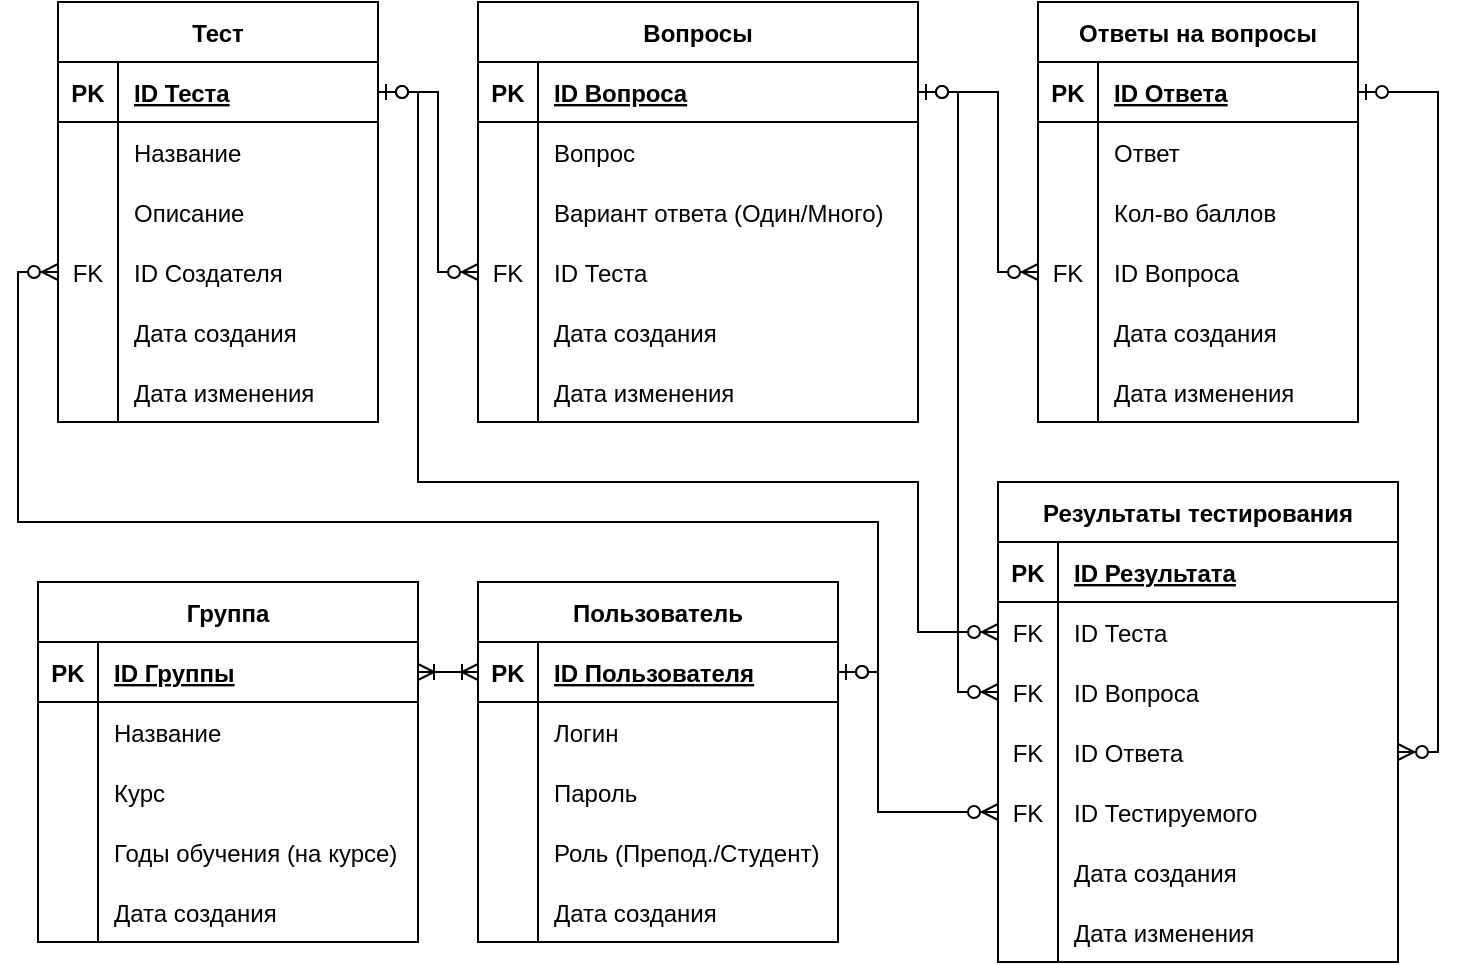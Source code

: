 <mxfile version="17.5.0" type="device"><diagram id="fanDy0wX0KFVd4V3nny0" name="Page-1"><mxGraphModel dx="1182" dy="758" grid="1" gridSize="10" guides="1" tooltips="1" connect="1" arrows="1" fold="1" page="0" pageScale="1" pageWidth="827" pageHeight="1169" math="0" shadow="0"><root><mxCell id="0"/><mxCell id="1" parent="0"/><mxCell id="NrRQlG9eoUjH7jrLILov-11" value="Пользователь" style="shape=table;startSize=30;container=1;collapsible=1;childLayout=tableLayout;fixedRows=1;rowLines=0;fontStyle=1;align=center;resizeLast=1;" vertex="1" parent="1"><mxGeometry x="240" y="330" width="180" height="180" as="geometry"/></mxCell><mxCell id="NrRQlG9eoUjH7jrLILov-12" value="" style="shape=tableRow;horizontal=0;startSize=0;swimlaneHead=0;swimlaneBody=0;fillColor=none;collapsible=0;dropTarget=0;points=[[0,0.5],[1,0.5]];portConstraint=eastwest;top=0;left=0;right=0;bottom=1;" vertex="1" parent="NrRQlG9eoUjH7jrLILov-11"><mxGeometry y="30" width="180" height="30" as="geometry"/></mxCell><mxCell id="NrRQlG9eoUjH7jrLILov-13" value="PK" style="shape=partialRectangle;connectable=0;fillColor=none;top=0;left=0;bottom=0;right=0;fontStyle=1;overflow=hidden;" vertex="1" parent="NrRQlG9eoUjH7jrLILov-12"><mxGeometry width="30" height="30" as="geometry"><mxRectangle width="30" height="30" as="alternateBounds"/></mxGeometry></mxCell><mxCell id="NrRQlG9eoUjH7jrLILov-14" value="ID Пользователя" style="shape=partialRectangle;connectable=0;fillColor=none;top=0;left=0;bottom=0;right=0;align=left;spacingLeft=6;fontStyle=5;overflow=hidden;" vertex="1" parent="NrRQlG9eoUjH7jrLILov-12"><mxGeometry x="30" width="150" height="30" as="geometry"><mxRectangle width="150" height="30" as="alternateBounds"/></mxGeometry></mxCell><mxCell id="NrRQlG9eoUjH7jrLILov-15" value="" style="shape=tableRow;horizontal=0;startSize=0;swimlaneHead=0;swimlaneBody=0;fillColor=none;collapsible=0;dropTarget=0;points=[[0,0.5],[1,0.5]];portConstraint=eastwest;top=0;left=0;right=0;bottom=0;" vertex="1" parent="NrRQlG9eoUjH7jrLILov-11"><mxGeometry y="60" width="180" height="30" as="geometry"/></mxCell><mxCell id="NrRQlG9eoUjH7jrLILov-16" value="" style="shape=partialRectangle;connectable=0;fillColor=none;top=0;left=0;bottom=0;right=0;editable=1;overflow=hidden;" vertex="1" parent="NrRQlG9eoUjH7jrLILov-15"><mxGeometry width="30" height="30" as="geometry"><mxRectangle width="30" height="30" as="alternateBounds"/></mxGeometry></mxCell><mxCell id="NrRQlG9eoUjH7jrLILov-17" value="Логин" style="shape=partialRectangle;connectable=0;fillColor=none;top=0;left=0;bottom=0;right=0;align=left;spacingLeft=6;overflow=hidden;" vertex="1" parent="NrRQlG9eoUjH7jrLILov-15"><mxGeometry x="30" width="150" height="30" as="geometry"><mxRectangle width="150" height="30" as="alternateBounds"/></mxGeometry></mxCell><mxCell id="NrRQlG9eoUjH7jrLILov-18" value="" style="shape=tableRow;horizontal=0;startSize=0;swimlaneHead=0;swimlaneBody=0;fillColor=none;collapsible=0;dropTarget=0;points=[[0,0.5],[1,0.5]];portConstraint=eastwest;top=0;left=0;right=0;bottom=0;" vertex="1" parent="NrRQlG9eoUjH7jrLILov-11"><mxGeometry y="90" width="180" height="30" as="geometry"/></mxCell><mxCell id="NrRQlG9eoUjH7jrLILov-19" value="" style="shape=partialRectangle;connectable=0;fillColor=none;top=0;left=0;bottom=0;right=0;editable=1;overflow=hidden;" vertex="1" parent="NrRQlG9eoUjH7jrLILov-18"><mxGeometry width="30" height="30" as="geometry"><mxRectangle width="30" height="30" as="alternateBounds"/></mxGeometry></mxCell><mxCell id="NrRQlG9eoUjH7jrLILov-20" value="Пароль" style="shape=partialRectangle;connectable=0;fillColor=none;top=0;left=0;bottom=0;right=0;align=left;spacingLeft=6;overflow=hidden;" vertex="1" parent="NrRQlG9eoUjH7jrLILov-18"><mxGeometry x="30" width="150" height="30" as="geometry"><mxRectangle width="150" height="30" as="alternateBounds"/></mxGeometry></mxCell><mxCell id="NrRQlG9eoUjH7jrLILov-143" value="" style="shape=tableRow;horizontal=0;startSize=0;swimlaneHead=0;swimlaneBody=0;fillColor=none;collapsible=0;dropTarget=0;points=[[0,0.5],[1,0.5]];portConstraint=eastwest;top=0;left=0;right=0;bottom=0;" vertex="1" parent="NrRQlG9eoUjH7jrLILov-11"><mxGeometry y="120" width="180" height="30" as="geometry"/></mxCell><mxCell id="NrRQlG9eoUjH7jrLILov-144" value="" style="shape=partialRectangle;connectable=0;fillColor=none;top=0;left=0;bottom=0;right=0;editable=1;overflow=hidden;" vertex="1" parent="NrRQlG9eoUjH7jrLILov-143"><mxGeometry width="30" height="30" as="geometry"><mxRectangle width="30" height="30" as="alternateBounds"/></mxGeometry></mxCell><mxCell id="NrRQlG9eoUjH7jrLILov-145" value="Роль (Препод./Студент)" style="shape=partialRectangle;connectable=0;fillColor=none;top=0;left=0;bottom=0;right=0;align=left;spacingLeft=6;overflow=hidden;" vertex="1" parent="NrRQlG9eoUjH7jrLILov-143"><mxGeometry x="30" width="150" height="30" as="geometry"><mxRectangle width="150" height="30" as="alternateBounds"/></mxGeometry></mxCell><mxCell id="NrRQlG9eoUjH7jrLILov-21" value="" style="shape=tableRow;horizontal=0;startSize=0;swimlaneHead=0;swimlaneBody=0;fillColor=none;collapsible=0;dropTarget=0;points=[[0,0.5],[1,0.5]];portConstraint=eastwest;top=0;left=0;right=0;bottom=0;" vertex="1" parent="NrRQlG9eoUjH7jrLILov-11"><mxGeometry y="150" width="180" height="30" as="geometry"/></mxCell><mxCell id="NrRQlG9eoUjH7jrLILov-22" value="" style="shape=partialRectangle;connectable=0;fillColor=none;top=0;left=0;bottom=0;right=0;editable=1;overflow=hidden;" vertex="1" parent="NrRQlG9eoUjH7jrLILov-21"><mxGeometry width="30" height="30" as="geometry"><mxRectangle width="30" height="30" as="alternateBounds"/></mxGeometry></mxCell><mxCell id="NrRQlG9eoUjH7jrLILov-23" value="Дата создания" style="shape=partialRectangle;connectable=0;fillColor=none;top=0;left=0;bottom=0;right=0;align=left;spacingLeft=6;overflow=hidden;" vertex="1" parent="NrRQlG9eoUjH7jrLILov-21"><mxGeometry x="30" width="150" height="30" as="geometry"><mxRectangle width="150" height="30" as="alternateBounds"/></mxGeometry></mxCell><mxCell id="NrRQlG9eoUjH7jrLILov-24" value="Тест" style="shape=table;startSize=30;container=1;collapsible=1;childLayout=tableLayout;fixedRows=1;rowLines=0;fontStyle=1;align=center;resizeLast=1;" vertex="1" parent="1"><mxGeometry x="30" y="40" width="160" height="210" as="geometry"/></mxCell><mxCell id="NrRQlG9eoUjH7jrLILov-25" value="" style="shape=tableRow;horizontal=0;startSize=0;swimlaneHead=0;swimlaneBody=0;fillColor=none;collapsible=0;dropTarget=0;points=[[0,0.5],[1,0.5]];portConstraint=eastwest;top=0;left=0;right=0;bottom=1;" vertex="1" parent="NrRQlG9eoUjH7jrLILov-24"><mxGeometry y="30" width="160" height="30" as="geometry"/></mxCell><mxCell id="NrRQlG9eoUjH7jrLILov-26" value="PK" style="shape=partialRectangle;connectable=0;fillColor=none;top=0;left=0;bottom=0;right=0;fontStyle=1;overflow=hidden;" vertex="1" parent="NrRQlG9eoUjH7jrLILov-25"><mxGeometry width="30" height="30" as="geometry"><mxRectangle width="30" height="30" as="alternateBounds"/></mxGeometry></mxCell><mxCell id="NrRQlG9eoUjH7jrLILov-27" value="ID Теста" style="shape=partialRectangle;connectable=0;fillColor=none;top=0;left=0;bottom=0;right=0;align=left;spacingLeft=6;fontStyle=5;overflow=hidden;" vertex="1" parent="NrRQlG9eoUjH7jrLILov-25"><mxGeometry x="30" width="130" height="30" as="geometry"><mxRectangle width="130" height="30" as="alternateBounds"/></mxGeometry></mxCell><mxCell id="NrRQlG9eoUjH7jrLILov-28" value="" style="shape=tableRow;horizontal=0;startSize=0;swimlaneHead=0;swimlaneBody=0;fillColor=none;collapsible=0;dropTarget=0;points=[[0,0.5],[1,0.5]];portConstraint=eastwest;top=0;left=0;right=0;bottom=0;" vertex="1" parent="NrRQlG9eoUjH7jrLILov-24"><mxGeometry y="60" width="160" height="30" as="geometry"/></mxCell><mxCell id="NrRQlG9eoUjH7jrLILov-29" value="" style="shape=partialRectangle;connectable=0;fillColor=none;top=0;left=0;bottom=0;right=0;editable=1;overflow=hidden;" vertex="1" parent="NrRQlG9eoUjH7jrLILov-28"><mxGeometry width="30" height="30" as="geometry"><mxRectangle width="30" height="30" as="alternateBounds"/></mxGeometry></mxCell><mxCell id="NrRQlG9eoUjH7jrLILov-30" value="Название" style="shape=partialRectangle;connectable=0;fillColor=none;top=0;left=0;bottom=0;right=0;align=left;spacingLeft=6;overflow=hidden;" vertex="1" parent="NrRQlG9eoUjH7jrLILov-28"><mxGeometry x="30" width="130" height="30" as="geometry"><mxRectangle width="130" height="30" as="alternateBounds"/></mxGeometry></mxCell><mxCell id="NrRQlG9eoUjH7jrLILov-31" value="" style="shape=tableRow;horizontal=0;startSize=0;swimlaneHead=0;swimlaneBody=0;fillColor=none;collapsible=0;dropTarget=0;points=[[0,0.5],[1,0.5]];portConstraint=eastwest;top=0;left=0;right=0;bottom=0;" vertex="1" parent="NrRQlG9eoUjH7jrLILov-24"><mxGeometry y="90" width="160" height="30" as="geometry"/></mxCell><mxCell id="NrRQlG9eoUjH7jrLILov-32" value="" style="shape=partialRectangle;connectable=0;fillColor=none;top=0;left=0;bottom=0;right=0;editable=1;overflow=hidden;" vertex="1" parent="NrRQlG9eoUjH7jrLILov-31"><mxGeometry width="30" height="30" as="geometry"><mxRectangle width="30" height="30" as="alternateBounds"/></mxGeometry></mxCell><mxCell id="NrRQlG9eoUjH7jrLILov-33" value="Описание" style="shape=partialRectangle;connectable=0;fillColor=none;top=0;left=0;bottom=0;right=0;align=left;spacingLeft=6;overflow=hidden;" vertex="1" parent="NrRQlG9eoUjH7jrLILov-31"><mxGeometry x="30" width="130" height="30" as="geometry"><mxRectangle width="130" height="30" as="alternateBounds"/></mxGeometry></mxCell><mxCell id="NrRQlG9eoUjH7jrLILov-34" value="" style="shape=tableRow;horizontal=0;startSize=0;swimlaneHead=0;swimlaneBody=0;fillColor=none;collapsible=0;dropTarget=0;points=[[0,0.5],[1,0.5]];portConstraint=eastwest;top=0;left=0;right=0;bottom=0;" vertex="1" parent="NrRQlG9eoUjH7jrLILov-24"><mxGeometry y="120" width="160" height="30" as="geometry"/></mxCell><mxCell id="NrRQlG9eoUjH7jrLILov-35" value="FK" style="shape=partialRectangle;connectable=0;fillColor=none;top=0;left=0;bottom=0;right=0;editable=1;overflow=hidden;" vertex="1" parent="NrRQlG9eoUjH7jrLILov-34"><mxGeometry width="30" height="30" as="geometry"><mxRectangle width="30" height="30" as="alternateBounds"/></mxGeometry></mxCell><mxCell id="NrRQlG9eoUjH7jrLILov-36" value="ID Создателя" style="shape=partialRectangle;connectable=0;fillColor=none;top=0;left=0;bottom=0;right=0;align=left;spacingLeft=6;overflow=hidden;" vertex="1" parent="NrRQlG9eoUjH7jrLILov-34"><mxGeometry x="30" width="130" height="30" as="geometry"><mxRectangle width="130" height="30" as="alternateBounds"/></mxGeometry></mxCell><mxCell id="NrRQlG9eoUjH7jrLILov-40" value="" style="shape=tableRow;horizontal=0;startSize=0;swimlaneHead=0;swimlaneBody=0;fillColor=none;collapsible=0;dropTarget=0;points=[[0,0.5],[1,0.5]];portConstraint=eastwest;top=0;left=0;right=0;bottom=0;" vertex="1" parent="NrRQlG9eoUjH7jrLILov-24"><mxGeometry y="150" width="160" height="30" as="geometry"/></mxCell><mxCell id="NrRQlG9eoUjH7jrLILov-41" value="" style="shape=partialRectangle;connectable=0;fillColor=none;top=0;left=0;bottom=0;right=0;editable=1;overflow=hidden;" vertex="1" parent="NrRQlG9eoUjH7jrLILov-40"><mxGeometry width="30" height="30" as="geometry"><mxRectangle width="30" height="30" as="alternateBounds"/></mxGeometry></mxCell><mxCell id="NrRQlG9eoUjH7jrLILov-42" value="Дата создания" style="shape=partialRectangle;connectable=0;fillColor=none;top=0;left=0;bottom=0;right=0;align=left;spacingLeft=6;overflow=hidden;" vertex="1" parent="NrRQlG9eoUjH7jrLILov-40"><mxGeometry x="30" width="130" height="30" as="geometry"><mxRectangle width="130" height="30" as="alternateBounds"/></mxGeometry></mxCell><mxCell id="NrRQlG9eoUjH7jrLILov-43" value="" style="shape=tableRow;horizontal=0;startSize=0;swimlaneHead=0;swimlaneBody=0;fillColor=none;collapsible=0;dropTarget=0;points=[[0,0.5],[1,0.5]];portConstraint=eastwest;top=0;left=0;right=0;bottom=0;" vertex="1" parent="NrRQlG9eoUjH7jrLILov-24"><mxGeometry y="180" width="160" height="30" as="geometry"/></mxCell><mxCell id="NrRQlG9eoUjH7jrLILov-44" value="" style="shape=partialRectangle;connectable=0;fillColor=none;top=0;left=0;bottom=0;right=0;editable=1;overflow=hidden;" vertex="1" parent="NrRQlG9eoUjH7jrLILov-43"><mxGeometry width="30" height="30" as="geometry"><mxRectangle width="30" height="30" as="alternateBounds"/></mxGeometry></mxCell><mxCell id="NrRQlG9eoUjH7jrLILov-45" value="Дата изменения" style="shape=partialRectangle;connectable=0;fillColor=none;top=0;left=0;bottom=0;right=0;align=left;spacingLeft=6;overflow=hidden;" vertex="1" parent="NrRQlG9eoUjH7jrLILov-43"><mxGeometry x="30" width="130" height="30" as="geometry"><mxRectangle width="130" height="30" as="alternateBounds"/></mxGeometry></mxCell><mxCell id="NrRQlG9eoUjH7jrLILov-47" value="Вопросы" style="shape=table;startSize=30;container=1;collapsible=1;childLayout=tableLayout;fixedRows=1;rowLines=0;fontStyle=1;align=center;resizeLast=1;" vertex="1" parent="1"><mxGeometry x="240" y="40" width="220" height="210" as="geometry"/></mxCell><mxCell id="NrRQlG9eoUjH7jrLILov-48" value="" style="shape=tableRow;horizontal=0;startSize=0;swimlaneHead=0;swimlaneBody=0;fillColor=none;collapsible=0;dropTarget=0;points=[[0,0.5],[1,0.5]];portConstraint=eastwest;top=0;left=0;right=0;bottom=1;" vertex="1" parent="NrRQlG9eoUjH7jrLILov-47"><mxGeometry y="30" width="220" height="30" as="geometry"/></mxCell><mxCell id="NrRQlG9eoUjH7jrLILov-49" value="PK" style="shape=partialRectangle;connectable=0;fillColor=none;top=0;left=0;bottom=0;right=0;fontStyle=1;overflow=hidden;" vertex="1" parent="NrRQlG9eoUjH7jrLILov-48"><mxGeometry width="30" height="30" as="geometry"><mxRectangle width="30" height="30" as="alternateBounds"/></mxGeometry></mxCell><mxCell id="NrRQlG9eoUjH7jrLILov-50" value="ID Вопроса" style="shape=partialRectangle;connectable=0;fillColor=none;top=0;left=0;bottom=0;right=0;align=left;spacingLeft=6;fontStyle=5;overflow=hidden;" vertex="1" parent="NrRQlG9eoUjH7jrLILov-48"><mxGeometry x="30" width="190" height="30" as="geometry"><mxRectangle width="190" height="30" as="alternateBounds"/></mxGeometry></mxCell><mxCell id="NrRQlG9eoUjH7jrLILov-51" value="" style="shape=tableRow;horizontal=0;startSize=0;swimlaneHead=0;swimlaneBody=0;fillColor=none;collapsible=0;dropTarget=0;points=[[0,0.5],[1,0.5]];portConstraint=eastwest;top=0;left=0;right=0;bottom=0;" vertex="1" parent="NrRQlG9eoUjH7jrLILov-47"><mxGeometry y="60" width="220" height="30" as="geometry"/></mxCell><mxCell id="NrRQlG9eoUjH7jrLILov-52" value="" style="shape=partialRectangle;connectable=0;fillColor=none;top=0;left=0;bottom=0;right=0;editable=1;overflow=hidden;" vertex="1" parent="NrRQlG9eoUjH7jrLILov-51"><mxGeometry width="30" height="30" as="geometry"><mxRectangle width="30" height="30" as="alternateBounds"/></mxGeometry></mxCell><mxCell id="NrRQlG9eoUjH7jrLILov-53" value="Вопрос" style="shape=partialRectangle;connectable=0;fillColor=none;top=0;left=0;bottom=0;right=0;align=left;spacingLeft=6;overflow=hidden;" vertex="1" parent="NrRQlG9eoUjH7jrLILov-51"><mxGeometry x="30" width="190" height="30" as="geometry"><mxRectangle width="190" height="30" as="alternateBounds"/></mxGeometry></mxCell><mxCell id="NrRQlG9eoUjH7jrLILov-121" value="" style="shape=tableRow;horizontal=0;startSize=0;swimlaneHead=0;swimlaneBody=0;fillColor=none;collapsible=0;dropTarget=0;points=[[0,0.5],[1,0.5]];portConstraint=eastwest;top=0;left=0;right=0;bottom=0;" vertex="1" parent="NrRQlG9eoUjH7jrLILov-47"><mxGeometry y="90" width="220" height="30" as="geometry"/></mxCell><mxCell id="NrRQlG9eoUjH7jrLILov-122" value="" style="shape=partialRectangle;connectable=0;fillColor=none;top=0;left=0;bottom=0;right=0;editable=1;overflow=hidden;" vertex="1" parent="NrRQlG9eoUjH7jrLILov-121"><mxGeometry width="30" height="30" as="geometry"><mxRectangle width="30" height="30" as="alternateBounds"/></mxGeometry></mxCell><mxCell id="NrRQlG9eoUjH7jrLILov-123" value="Вариант ответа (Один/Много)" style="shape=partialRectangle;connectable=0;fillColor=none;top=0;left=0;bottom=0;right=0;align=left;spacingLeft=6;overflow=hidden;" vertex="1" parent="NrRQlG9eoUjH7jrLILov-121"><mxGeometry x="30" width="190" height="30" as="geometry"><mxRectangle width="190" height="30" as="alternateBounds"/></mxGeometry></mxCell><mxCell id="NrRQlG9eoUjH7jrLILov-54" value="" style="shape=tableRow;horizontal=0;startSize=0;swimlaneHead=0;swimlaneBody=0;fillColor=none;collapsible=0;dropTarget=0;points=[[0,0.5],[1,0.5]];portConstraint=eastwest;top=0;left=0;right=0;bottom=0;" vertex="1" parent="NrRQlG9eoUjH7jrLILov-47"><mxGeometry y="120" width="220" height="30" as="geometry"/></mxCell><mxCell id="NrRQlG9eoUjH7jrLILov-55" value="FK" style="shape=partialRectangle;connectable=0;fillColor=none;top=0;left=0;bottom=0;right=0;editable=1;overflow=hidden;" vertex="1" parent="NrRQlG9eoUjH7jrLILov-54"><mxGeometry width="30" height="30" as="geometry"><mxRectangle width="30" height="30" as="alternateBounds"/></mxGeometry></mxCell><mxCell id="NrRQlG9eoUjH7jrLILov-56" value="ID Теста" style="shape=partialRectangle;connectable=0;fillColor=none;top=0;left=0;bottom=0;right=0;align=left;spacingLeft=6;overflow=hidden;" vertex="1" parent="NrRQlG9eoUjH7jrLILov-54"><mxGeometry x="30" width="190" height="30" as="geometry"><mxRectangle width="190" height="30" as="alternateBounds"/></mxGeometry></mxCell><mxCell id="NrRQlG9eoUjH7jrLILov-60" value="" style="shape=tableRow;horizontal=0;startSize=0;swimlaneHead=0;swimlaneBody=0;fillColor=none;collapsible=0;dropTarget=0;points=[[0,0.5],[1,0.5]];portConstraint=eastwest;top=0;left=0;right=0;bottom=0;" vertex="1" parent="NrRQlG9eoUjH7jrLILov-47"><mxGeometry y="150" width="220" height="30" as="geometry"/></mxCell><mxCell id="NrRQlG9eoUjH7jrLILov-61" value="" style="shape=partialRectangle;connectable=0;fillColor=none;top=0;left=0;bottom=0;right=0;editable=1;overflow=hidden;" vertex="1" parent="NrRQlG9eoUjH7jrLILov-60"><mxGeometry width="30" height="30" as="geometry"><mxRectangle width="30" height="30" as="alternateBounds"/></mxGeometry></mxCell><mxCell id="NrRQlG9eoUjH7jrLILov-62" value="Дата создания" style="shape=partialRectangle;connectable=0;fillColor=none;top=0;left=0;bottom=0;right=0;align=left;spacingLeft=6;overflow=hidden;" vertex="1" parent="NrRQlG9eoUjH7jrLILov-60"><mxGeometry x="30" width="190" height="30" as="geometry"><mxRectangle width="190" height="30" as="alternateBounds"/></mxGeometry></mxCell><mxCell id="NrRQlG9eoUjH7jrLILov-63" value="" style="shape=tableRow;horizontal=0;startSize=0;swimlaneHead=0;swimlaneBody=0;fillColor=none;collapsible=0;dropTarget=0;points=[[0,0.5],[1,0.5]];portConstraint=eastwest;top=0;left=0;right=0;bottom=0;" vertex="1" parent="NrRQlG9eoUjH7jrLILov-47"><mxGeometry y="180" width="220" height="30" as="geometry"/></mxCell><mxCell id="NrRQlG9eoUjH7jrLILov-64" value="" style="shape=partialRectangle;connectable=0;fillColor=none;top=0;left=0;bottom=0;right=0;editable=1;overflow=hidden;" vertex="1" parent="NrRQlG9eoUjH7jrLILov-63"><mxGeometry width="30" height="30" as="geometry"><mxRectangle width="30" height="30" as="alternateBounds"/></mxGeometry></mxCell><mxCell id="NrRQlG9eoUjH7jrLILov-65" value="Дата изменения" style="shape=partialRectangle;connectable=0;fillColor=none;top=0;left=0;bottom=0;right=0;align=left;spacingLeft=6;overflow=hidden;" vertex="1" parent="NrRQlG9eoUjH7jrLILov-63"><mxGeometry x="30" width="190" height="30" as="geometry"><mxRectangle width="190" height="30" as="alternateBounds"/></mxGeometry></mxCell><mxCell id="NrRQlG9eoUjH7jrLILov-67" value="" style="edgeStyle=elbowEdgeStyle;fontSize=12;html=1;endArrow=ERzeroToMany;startArrow=ERzeroToOne;rounded=0;exitX=1;exitY=0.5;exitDx=0;exitDy=0;entryX=0;entryY=0.5;entryDx=0;entryDy=0;" edge="1" parent="1" source="NrRQlG9eoUjH7jrLILov-25" target="NrRQlG9eoUjH7jrLILov-54"><mxGeometry width="100" height="100" relative="1" as="geometry"><mxPoint x="200" y="440" as="sourcePoint"/><mxPoint x="300" y="340" as="targetPoint"/><Array as="points"><mxPoint x="220" y="130"/></Array></mxGeometry></mxCell><mxCell id="NrRQlG9eoUjH7jrLILov-68" value="" style="edgeStyle=orthogonalEdgeStyle;fontSize=12;html=1;endArrow=ERzeroToMany;startArrow=ERzeroToOne;rounded=0;entryX=0;entryY=0.5;entryDx=0;entryDy=0;exitX=1;exitY=0.5;exitDx=0;exitDy=0;" edge="1" parent="1" source="NrRQlG9eoUjH7jrLILov-12" target="NrRQlG9eoUjH7jrLILov-34"><mxGeometry width="100" height="100" relative="1" as="geometry"><mxPoint x="440" y="310" as="sourcePoint"/><mxPoint x="310" y="350" as="targetPoint"/><Array as="points"><mxPoint x="440" y="375"/><mxPoint x="440" y="300"/><mxPoint x="10" y="300"/><mxPoint x="10" y="175"/></Array></mxGeometry></mxCell><mxCell id="NrRQlG9eoUjH7jrLILov-69" value="Ответы на вопросы" style="shape=table;startSize=30;container=1;collapsible=1;childLayout=tableLayout;fixedRows=1;rowLines=0;fontStyle=1;align=center;resizeLast=1;" vertex="1" parent="1"><mxGeometry x="520" y="40" width="160" height="210" as="geometry"/></mxCell><mxCell id="NrRQlG9eoUjH7jrLILov-70" value="" style="shape=tableRow;horizontal=0;startSize=0;swimlaneHead=0;swimlaneBody=0;fillColor=none;collapsible=0;dropTarget=0;points=[[0,0.5],[1,0.5]];portConstraint=eastwest;top=0;left=0;right=0;bottom=1;" vertex="1" parent="NrRQlG9eoUjH7jrLILov-69"><mxGeometry y="30" width="160" height="30" as="geometry"/></mxCell><mxCell id="NrRQlG9eoUjH7jrLILov-71" value="PK" style="shape=partialRectangle;connectable=0;fillColor=none;top=0;left=0;bottom=0;right=0;fontStyle=1;overflow=hidden;" vertex="1" parent="NrRQlG9eoUjH7jrLILov-70"><mxGeometry width="30" height="30" as="geometry"><mxRectangle width="30" height="30" as="alternateBounds"/></mxGeometry></mxCell><mxCell id="NrRQlG9eoUjH7jrLILov-72" value="ID Ответа" style="shape=partialRectangle;connectable=0;fillColor=none;top=0;left=0;bottom=0;right=0;align=left;spacingLeft=6;fontStyle=5;overflow=hidden;" vertex="1" parent="NrRQlG9eoUjH7jrLILov-70"><mxGeometry x="30" width="130" height="30" as="geometry"><mxRectangle width="130" height="30" as="alternateBounds"/></mxGeometry></mxCell><mxCell id="NrRQlG9eoUjH7jrLILov-73" value="" style="shape=tableRow;horizontal=0;startSize=0;swimlaneHead=0;swimlaneBody=0;fillColor=none;collapsible=0;dropTarget=0;points=[[0,0.5],[1,0.5]];portConstraint=eastwest;top=0;left=0;right=0;bottom=0;" vertex="1" parent="NrRQlG9eoUjH7jrLILov-69"><mxGeometry y="60" width="160" height="30" as="geometry"/></mxCell><mxCell id="NrRQlG9eoUjH7jrLILov-74" value="" style="shape=partialRectangle;connectable=0;fillColor=none;top=0;left=0;bottom=0;right=0;editable=1;overflow=hidden;" vertex="1" parent="NrRQlG9eoUjH7jrLILov-73"><mxGeometry width="30" height="30" as="geometry"><mxRectangle width="30" height="30" as="alternateBounds"/></mxGeometry></mxCell><mxCell id="NrRQlG9eoUjH7jrLILov-75" value="Ответ" style="shape=partialRectangle;connectable=0;fillColor=none;top=0;left=0;bottom=0;right=0;align=left;spacingLeft=6;overflow=hidden;" vertex="1" parent="NrRQlG9eoUjH7jrLILov-73"><mxGeometry x="30" width="130" height="30" as="geometry"><mxRectangle width="130" height="30" as="alternateBounds"/></mxGeometry></mxCell><mxCell id="NrRQlG9eoUjH7jrLILov-88" value="" style="shape=tableRow;horizontal=0;startSize=0;swimlaneHead=0;swimlaneBody=0;fillColor=none;collapsible=0;dropTarget=0;points=[[0,0.5],[1,0.5]];portConstraint=eastwest;top=0;left=0;right=0;bottom=0;" vertex="1" parent="NrRQlG9eoUjH7jrLILov-69"><mxGeometry y="90" width="160" height="30" as="geometry"/></mxCell><mxCell id="NrRQlG9eoUjH7jrLILov-89" value="" style="shape=partialRectangle;connectable=0;fillColor=none;top=0;left=0;bottom=0;right=0;editable=1;overflow=hidden;" vertex="1" parent="NrRQlG9eoUjH7jrLILov-88"><mxGeometry width="30" height="30" as="geometry"><mxRectangle width="30" height="30" as="alternateBounds"/></mxGeometry></mxCell><mxCell id="NrRQlG9eoUjH7jrLILov-90" value="Кол-во баллов" style="shape=partialRectangle;connectable=0;fillColor=none;top=0;left=0;bottom=0;right=0;align=left;spacingLeft=6;overflow=hidden;" vertex="1" parent="NrRQlG9eoUjH7jrLILov-88"><mxGeometry x="30" width="130" height="30" as="geometry"><mxRectangle width="130" height="30" as="alternateBounds"/></mxGeometry></mxCell><mxCell id="NrRQlG9eoUjH7jrLILov-76" value="" style="shape=tableRow;horizontal=0;startSize=0;swimlaneHead=0;swimlaneBody=0;fillColor=none;collapsible=0;dropTarget=0;points=[[0,0.5],[1,0.5]];portConstraint=eastwest;top=0;left=0;right=0;bottom=0;" vertex="1" parent="NrRQlG9eoUjH7jrLILov-69"><mxGeometry y="120" width="160" height="30" as="geometry"/></mxCell><mxCell id="NrRQlG9eoUjH7jrLILov-77" value="FK" style="shape=partialRectangle;connectable=0;fillColor=none;top=0;left=0;bottom=0;right=0;editable=1;overflow=hidden;" vertex="1" parent="NrRQlG9eoUjH7jrLILov-76"><mxGeometry width="30" height="30" as="geometry"><mxRectangle width="30" height="30" as="alternateBounds"/></mxGeometry></mxCell><mxCell id="NrRQlG9eoUjH7jrLILov-78" value="ID Вопроса" style="shape=partialRectangle;connectable=0;fillColor=none;top=0;left=0;bottom=0;right=0;align=left;spacingLeft=6;overflow=hidden;" vertex="1" parent="NrRQlG9eoUjH7jrLILov-76"><mxGeometry x="30" width="130" height="30" as="geometry"><mxRectangle width="130" height="30" as="alternateBounds"/></mxGeometry></mxCell><mxCell id="NrRQlG9eoUjH7jrLILov-82" value="" style="shape=tableRow;horizontal=0;startSize=0;swimlaneHead=0;swimlaneBody=0;fillColor=none;collapsible=0;dropTarget=0;points=[[0,0.5],[1,0.5]];portConstraint=eastwest;top=0;left=0;right=0;bottom=0;" vertex="1" parent="NrRQlG9eoUjH7jrLILov-69"><mxGeometry y="150" width="160" height="30" as="geometry"/></mxCell><mxCell id="NrRQlG9eoUjH7jrLILov-83" value="" style="shape=partialRectangle;connectable=0;fillColor=none;top=0;left=0;bottom=0;right=0;editable=1;overflow=hidden;" vertex="1" parent="NrRQlG9eoUjH7jrLILov-82"><mxGeometry width="30" height="30" as="geometry"><mxRectangle width="30" height="30" as="alternateBounds"/></mxGeometry></mxCell><mxCell id="NrRQlG9eoUjH7jrLILov-84" value="Дата создания" style="shape=partialRectangle;connectable=0;fillColor=none;top=0;left=0;bottom=0;right=0;align=left;spacingLeft=6;overflow=hidden;" vertex="1" parent="NrRQlG9eoUjH7jrLILov-82"><mxGeometry x="30" width="130" height="30" as="geometry"><mxRectangle width="130" height="30" as="alternateBounds"/></mxGeometry></mxCell><mxCell id="NrRQlG9eoUjH7jrLILov-85" value="" style="shape=tableRow;horizontal=0;startSize=0;swimlaneHead=0;swimlaneBody=0;fillColor=none;collapsible=0;dropTarget=0;points=[[0,0.5],[1,0.5]];portConstraint=eastwest;top=0;left=0;right=0;bottom=0;" vertex="1" parent="NrRQlG9eoUjH7jrLILov-69"><mxGeometry y="180" width="160" height="30" as="geometry"/></mxCell><mxCell id="NrRQlG9eoUjH7jrLILov-86" value="" style="shape=partialRectangle;connectable=0;fillColor=none;top=0;left=0;bottom=0;right=0;editable=1;overflow=hidden;" vertex="1" parent="NrRQlG9eoUjH7jrLILov-85"><mxGeometry width="30" height="30" as="geometry"><mxRectangle width="30" height="30" as="alternateBounds"/></mxGeometry></mxCell><mxCell id="NrRQlG9eoUjH7jrLILov-87" value="Дата изменения" style="shape=partialRectangle;connectable=0;fillColor=none;top=0;left=0;bottom=0;right=0;align=left;spacingLeft=6;overflow=hidden;" vertex="1" parent="NrRQlG9eoUjH7jrLILov-85"><mxGeometry x="30" width="130" height="30" as="geometry"><mxRectangle width="130" height="30" as="alternateBounds"/></mxGeometry></mxCell><mxCell id="NrRQlG9eoUjH7jrLILov-91" value="" style="edgeStyle=elbowEdgeStyle;fontSize=12;html=1;endArrow=ERzeroToMany;startArrow=ERzeroToOne;rounded=0;exitX=1;exitY=0.5;exitDx=0;exitDy=0;entryX=0;entryY=0.5;entryDx=0;entryDy=0;" edge="1" parent="1" source="NrRQlG9eoUjH7jrLILov-48" target="NrRQlG9eoUjH7jrLILov-76"><mxGeometry width="100" height="100" relative="1" as="geometry"><mxPoint x="310" y="280" as="sourcePoint"/><mxPoint x="350" y="340" as="targetPoint"/><Array as="points"><mxPoint x="500" y="130"/></Array></mxGeometry></mxCell><mxCell id="NrRQlG9eoUjH7jrLILov-92" value="Результаты тестирования" style="shape=table;startSize=30;container=1;collapsible=1;childLayout=tableLayout;fixedRows=1;rowLines=0;fontStyle=1;align=center;resizeLast=1;" vertex="1" parent="1"><mxGeometry x="500" y="280" width="200" height="240" as="geometry"/></mxCell><mxCell id="NrRQlG9eoUjH7jrLILov-93" value="" style="shape=tableRow;horizontal=0;startSize=0;swimlaneHead=0;swimlaneBody=0;fillColor=none;collapsible=0;dropTarget=0;points=[[0,0.5],[1,0.5]];portConstraint=eastwest;top=0;left=0;right=0;bottom=1;" vertex="1" parent="NrRQlG9eoUjH7jrLILov-92"><mxGeometry y="30" width="200" height="30" as="geometry"/></mxCell><mxCell id="NrRQlG9eoUjH7jrLILov-94" value="PK" style="shape=partialRectangle;connectable=0;fillColor=none;top=0;left=0;bottom=0;right=0;fontStyle=1;overflow=hidden;" vertex="1" parent="NrRQlG9eoUjH7jrLILov-93"><mxGeometry width="30" height="30" as="geometry"><mxRectangle width="30" height="30" as="alternateBounds"/></mxGeometry></mxCell><mxCell id="NrRQlG9eoUjH7jrLILov-95" value="ID Результата" style="shape=partialRectangle;connectable=0;fillColor=none;top=0;left=0;bottom=0;right=0;align=left;spacingLeft=6;fontStyle=5;overflow=hidden;" vertex="1" parent="NrRQlG9eoUjH7jrLILov-93"><mxGeometry x="30" width="170" height="30" as="geometry"><mxRectangle width="170" height="30" as="alternateBounds"/></mxGeometry></mxCell><mxCell id="NrRQlG9eoUjH7jrLILov-114" value="" style="shape=tableRow;horizontal=0;startSize=0;swimlaneHead=0;swimlaneBody=0;fillColor=none;collapsible=0;dropTarget=0;points=[[0,0.5],[1,0.5]];portConstraint=eastwest;top=0;left=0;right=0;bottom=0;" vertex="1" parent="NrRQlG9eoUjH7jrLILov-92"><mxGeometry y="60" width="200" height="30" as="geometry"/></mxCell><mxCell id="NrRQlG9eoUjH7jrLILov-115" value="FK" style="shape=partialRectangle;connectable=0;fillColor=none;top=0;left=0;bottom=0;right=0;editable=1;overflow=hidden;" vertex="1" parent="NrRQlG9eoUjH7jrLILov-114"><mxGeometry width="30" height="30" as="geometry"><mxRectangle width="30" height="30" as="alternateBounds"/></mxGeometry></mxCell><mxCell id="NrRQlG9eoUjH7jrLILov-116" value="ID Теста" style="shape=partialRectangle;connectable=0;fillColor=none;top=0;left=0;bottom=0;right=0;align=left;spacingLeft=6;overflow=hidden;" vertex="1" parent="NrRQlG9eoUjH7jrLILov-114"><mxGeometry x="30" width="170" height="30" as="geometry"><mxRectangle width="170" height="30" as="alternateBounds"/></mxGeometry></mxCell><mxCell id="NrRQlG9eoUjH7jrLILov-102" value="" style="shape=tableRow;horizontal=0;startSize=0;swimlaneHead=0;swimlaneBody=0;fillColor=none;collapsible=0;dropTarget=0;points=[[0,0.5],[1,0.5]];portConstraint=eastwest;top=0;left=0;right=0;bottom=0;" vertex="1" parent="NrRQlG9eoUjH7jrLILov-92"><mxGeometry y="90" width="200" height="30" as="geometry"/></mxCell><mxCell id="NrRQlG9eoUjH7jrLILov-103" value="FK" style="shape=partialRectangle;connectable=0;fillColor=none;top=0;left=0;bottom=0;right=0;editable=1;overflow=hidden;" vertex="1" parent="NrRQlG9eoUjH7jrLILov-102"><mxGeometry width="30" height="30" as="geometry"><mxRectangle width="30" height="30" as="alternateBounds"/></mxGeometry></mxCell><mxCell id="NrRQlG9eoUjH7jrLILov-104" value="ID Вопроса" style="shape=partialRectangle;connectable=0;fillColor=none;top=0;left=0;bottom=0;right=0;align=left;spacingLeft=6;overflow=hidden;" vertex="1" parent="NrRQlG9eoUjH7jrLILov-102"><mxGeometry x="30" width="170" height="30" as="geometry"><mxRectangle width="170" height="30" as="alternateBounds"/></mxGeometry></mxCell><mxCell id="NrRQlG9eoUjH7jrLILov-96" value="" style="shape=tableRow;horizontal=0;startSize=0;swimlaneHead=0;swimlaneBody=0;fillColor=none;collapsible=0;dropTarget=0;points=[[0,0.5],[1,0.5]];portConstraint=eastwest;top=0;left=0;right=0;bottom=0;" vertex="1" parent="NrRQlG9eoUjH7jrLILov-92"><mxGeometry y="120" width="200" height="30" as="geometry"/></mxCell><mxCell id="NrRQlG9eoUjH7jrLILov-97" value="FK" style="shape=partialRectangle;connectable=0;fillColor=none;top=0;left=0;bottom=0;right=0;editable=1;overflow=hidden;" vertex="1" parent="NrRQlG9eoUjH7jrLILov-96"><mxGeometry width="30" height="30" as="geometry"><mxRectangle width="30" height="30" as="alternateBounds"/></mxGeometry></mxCell><mxCell id="NrRQlG9eoUjH7jrLILov-98" value="ID Ответа" style="shape=partialRectangle;connectable=0;fillColor=none;top=0;left=0;bottom=0;right=0;align=left;spacingLeft=6;overflow=hidden;" vertex="1" parent="NrRQlG9eoUjH7jrLILov-96"><mxGeometry x="30" width="170" height="30" as="geometry"><mxRectangle width="170" height="30" as="alternateBounds"/></mxGeometry></mxCell><mxCell id="NrRQlG9eoUjH7jrLILov-111" value="" style="shape=tableRow;horizontal=0;startSize=0;swimlaneHead=0;swimlaneBody=0;fillColor=none;collapsible=0;dropTarget=0;points=[[0,0.5],[1,0.5]];portConstraint=eastwest;top=0;left=0;right=0;bottom=0;" vertex="1" parent="NrRQlG9eoUjH7jrLILov-92"><mxGeometry y="150" width="200" height="30" as="geometry"/></mxCell><mxCell id="NrRQlG9eoUjH7jrLILov-112" value="FK" style="shape=partialRectangle;connectable=0;fillColor=none;top=0;left=0;bottom=0;right=0;editable=1;overflow=hidden;" vertex="1" parent="NrRQlG9eoUjH7jrLILov-111"><mxGeometry width="30" height="30" as="geometry"><mxRectangle width="30" height="30" as="alternateBounds"/></mxGeometry></mxCell><mxCell id="NrRQlG9eoUjH7jrLILov-113" value="ID Тестируемого" style="shape=partialRectangle;connectable=0;fillColor=none;top=0;left=0;bottom=0;right=0;align=left;spacingLeft=6;overflow=hidden;" vertex="1" parent="NrRQlG9eoUjH7jrLILov-111"><mxGeometry x="30" width="170" height="30" as="geometry"><mxRectangle width="170" height="30" as="alternateBounds"/></mxGeometry></mxCell><mxCell id="NrRQlG9eoUjH7jrLILov-105" value="" style="shape=tableRow;horizontal=0;startSize=0;swimlaneHead=0;swimlaneBody=0;fillColor=none;collapsible=0;dropTarget=0;points=[[0,0.5],[1,0.5]];portConstraint=eastwest;top=0;left=0;right=0;bottom=0;" vertex="1" parent="NrRQlG9eoUjH7jrLILov-92"><mxGeometry y="180" width="200" height="30" as="geometry"/></mxCell><mxCell id="NrRQlG9eoUjH7jrLILov-106" value="" style="shape=partialRectangle;connectable=0;fillColor=none;top=0;left=0;bottom=0;right=0;editable=1;overflow=hidden;" vertex="1" parent="NrRQlG9eoUjH7jrLILov-105"><mxGeometry width="30" height="30" as="geometry"><mxRectangle width="30" height="30" as="alternateBounds"/></mxGeometry></mxCell><mxCell id="NrRQlG9eoUjH7jrLILov-107" value="Дата создания" style="shape=partialRectangle;connectable=0;fillColor=none;top=0;left=0;bottom=0;right=0;align=left;spacingLeft=6;overflow=hidden;" vertex="1" parent="NrRQlG9eoUjH7jrLILov-105"><mxGeometry x="30" width="170" height="30" as="geometry"><mxRectangle width="170" height="30" as="alternateBounds"/></mxGeometry></mxCell><mxCell id="NrRQlG9eoUjH7jrLILov-108" value="" style="shape=tableRow;horizontal=0;startSize=0;swimlaneHead=0;swimlaneBody=0;fillColor=none;collapsible=0;dropTarget=0;points=[[0,0.5],[1,0.5]];portConstraint=eastwest;top=0;left=0;right=0;bottom=0;" vertex="1" parent="NrRQlG9eoUjH7jrLILov-92"><mxGeometry y="210" width="200" height="30" as="geometry"/></mxCell><mxCell id="NrRQlG9eoUjH7jrLILov-109" value="" style="shape=partialRectangle;connectable=0;fillColor=none;top=0;left=0;bottom=0;right=0;editable=1;overflow=hidden;" vertex="1" parent="NrRQlG9eoUjH7jrLILov-108"><mxGeometry width="30" height="30" as="geometry"><mxRectangle width="30" height="30" as="alternateBounds"/></mxGeometry></mxCell><mxCell id="NrRQlG9eoUjH7jrLILov-110" value="Дата изменения" style="shape=partialRectangle;connectable=0;fillColor=none;top=0;left=0;bottom=0;right=0;align=left;spacingLeft=6;overflow=hidden;" vertex="1" parent="NrRQlG9eoUjH7jrLILov-108"><mxGeometry x="30" width="170" height="30" as="geometry"><mxRectangle width="170" height="30" as="alternateBounds"/></mxGeometry></mxCell><mxCell id="NrRQlG9eoUjH7jrLILov-117" value="" style="edgeStyle=orthogonalEdgeStyle;fontSize=12;html=1;endArrow=ERzeroToMany;startArrow=ERzeroToOne;rounded=0;exitX=1;exitY=0.5;exitDx=0;exitDy=0;entryX=0;entryY=0.5;entryDx=0;entryDy=0;" edge="1" parent="1" source="NrRQlG9eoUjH7jrLILov-25" target="NrRQlG9eoUjH7jrLILov-114"><mxGeometry width="100" height="100" relative="1" as="geometry"><mxPoint x="100" y="400" as="sourcePoint"/><mxPoint x="140" y="490" as="targetPoint"/><Array as="points"><mxPoint x="210" y="85"/><mxPoint x="210" y="280"/><mxPoint x="460" y="280"/><mxPoint x="460" y="355"/></Array></mxGeometry></mxCell><mxCell id="NrRQlG9eoUjH7jrLILov-118" value="" style="edgeStyle=elbowEdgeStyle;fontSize=12;html=1;endArrow=ERzeroToMany;startArrow=ERzeroToOne;rounded=0;exitX=1;exitY=0.5;exitDx=0;exitDy=0;entryX=0;entryY=0.5;entryDx=0;entryDy=0;" edge="1" parent="1" source="NrRQlG9eoUjH7jrLILov-48" target="NrRQlG9eoUjH7jrLILov-102"><mxGeometry width="100" height="100" relative="1" as="geometry"><mxPoint x="450" y="370" as="sourcePoint"/><mxPoint x="490" y="460" as="targetPoint"/><Array as="points"><mxPoint x="480" y="240"/><mxPoint x="500" y="240"/></Array></mxGeometry></mxCell><mxCell id="NrRQlG9eoUjH7jrLILov-119" value="" style="edgeStyle=elbowEdgeStyle;fontSize=12;html=1;endArrow=ERzeroToMany;startArrow=ERzeroToOne;rounded=0;exitX=1;exitY=0.5;exitDx=0;exitDy=0;entryX=1;entryY=0.5;entryDx=0;entryDy=0;" edge="1" parent="1" source="NrRQlG9eoUjH7jrLILov-70" target="NrRQlG9eoUjH7jrLILov-96"><mxGeometry width="100" height="100" relative="1" as="geometry"><mxPoint x="500" y="300" as="sourcePoint"/><mxPoint x="540" y="390" as="targetPoint"/><Array as="points"><mxPoint x="720" y="260"/></Array></mxGeometry></mxCell><mxCell id="NrRQlG9eoUjH7jrLILov-120" value="" style="edgeStyle=elbowEdgeStyle;fontSize=12;html=1;endArrow=ERzeroToMany;startArrow=ERzeroToOne;rounded=0;exitX=1;exitY=0.5;exitDx=0;exitDy=0;entryX=0;entryY=0.5;entryDx=0;entryDy=0;" edge="1" parent="1" source="NrRQlG9eoUjH7jrLILov-12" target="NrRQlG9eoUjH7jrLILov-111"><mxGeometry width="100" height="100" relative="1" as="geometry"><mxPoint x="190" y="560" as="sourcePoint"/><mxPoint x="230" y="650" as="targetPoint"/><Array as="points"><mxPoint x="440" y="400"/></Array></mxGeometry></mxCell><mxCell id="NrRQlG9eoUjH7jrLILov-124" value="Группа" style="shape=table;startSize=30;container=1;collapsible=1;childLayout=tableLayout;fixedRows=1;rowLines=0;fontStyle=1;align=center;resizeLast=1;" vertex="1" parent="1"><mxGeometry x="20" y="330" width="190" height="180" as="geometry"/></mxCell><mxCell id="NrRQlG9eoUjH7jrLILov-125" value="" style="shape=tableRow;horizontal=0;startSize=0;swimlaneHead=0;swimlaneBody=0;fillColor=none;collapsible=0;dropTarget=0;points=[[0,0.5],[1,0.5]];portConstraint=eastwest;top=0;left=0;right=0;bottom=1;" vertex="1" parent="NrRQlG9eoUjH7jrLILov-124"><mxGeometry y="30" width="190" height="30" as="geometry"/></mxCell><mxCell id="NrRQlG9eoUjH7jrLILov-126" value="PK" style="shape=partialRectangle;connectable=0;fillColor=none;top=0;left=0;bottom=0;right=0;fontStyle=1;overflow=hidden;" vertex="1" parent="NrRQlG9eoUjH7jrLILov-125"><mxGeometry width="30" height="30" as="geometry"><mxRectangle width="30" height="30" as="alternateBounds"/></mxGeometry></mxCell><mxCell id="NrRQlG9eoUjH7jrLILov-127" value="ID Группы" style="shape=partialRectangle;connectable=0;fillColor=none;top=0;left=0;bottom=0;right=0;align=left;spacingLeft=6;fontStyle=5;overflow=hidden;" vertex="1" parent="NrRQlG9eoUjH7jrLILov-125"><mxGeometry x="30" width="160" height="30" as="geometry"><mxRectangle width="160" height="30" as="alternateBounds"/></mxGeometry></mxCell><mxCell id="NrRQlG9eoUjH7jrLILov-128" value="" style="shape=tableRow;horizontal=0;startSize=0;swimlaneHead=0;swimlaneBody=0;fillColor=none;collapsible=0;dropTarget=0;points=[[0,0.5],[1,0.5]];portConstraint=eastwest;top=0;left=0;right=0;bottom=0;" vertex="1" parent="NrRQlG9eoUjH7jrLILov-124"><mxGeometry y="60" width="190" height="30" as="geometry"/></mxCell><mxCell id="NrRQlG9eoUjH7jrLILov-129" value="" style="shape=partialRectangle;connectable=0;fillColor=none;top=0;left=0;bottom=0;right=0;editable=1;overflow=hidden;" vertex="1" parent="NrRQlG9eoUjH7jrLILov-128"><mxGeometry width="30" height="30" as="geometry"><mxRectangle width="30" height="30" as="alternateBounds"/></mxGeometry></mxCell><mxCell id="NrRQlG9eoUjH7jrLILov-130" value="Название" style="shape=partialRectangle;connectable=0;fillColor=none;top=0;left=0;bottom=0;right=0;align=left;spacingLeft=6;overflow=hidden;" vertex="1" parent="NrRQlG9eoUjH7jrLILov-128"><mxGeometry x="30" width="160" height="30" as="geometry"><mxRectangle width="160" height="30" as="alternateBounds"/></mxGeometry></mxCell><mxCell id="NrRQlG9eoUjH7jrLILov-146" value="" style="shape=tableRow;horizontal=0;startSize=0;swimlaneHead=0;swimlaneBody=0;fillColor=none;collapsible=0;dropTarget=0;points=[[0,0.5],[1,0.5]];portConstraint=eastwest;top=0;left=0;right=0;bottom=0;" vertex="1" parent="NrRQlG9eoUjH7jrLILov-124"><mxGeometry y="90" width="190" height="30" as="geometry"/></mxCell><mxCell id="NrRQlG9eoUjH7jrLILov-147" value="" style="shape=partialRectangle;connectable=0;fillColor=none;top=0;left=0;bottom=0;right=0;editable=1;overflow=hidden;" vertex="1" parent="NrRQlG9eoUjH7jrLILov-146"><mxGeometry width="30" height="30" as="geometry"><mxRectangle width="30" height="30" as="alternateBounds"/></mxGeometry></mxCell><mxCell id="NrRQlG9eoUjH7jrLILov-148" value="Курс" style="shape=partialRectangle;connectable=0;fillColor=none;top=0;left=0;bottom=0;right=0;align=left;spacingLeft=6;overflow=hidden;" vertex="1" parent="NrRQlG9eoUjH7jrLILov-146"><mxGeometry x="30" width="160" height="30" as="geometry"><mxRectangle width="160" height="30" as="alternateBounds"/></mxGeometry></mxCell><mxCell id="NrRQlG9eoUjH7jrLILov-131" value="" style="shape=tableRow;horizontal=0;startSize=0;swimlaneHead=0;swimlaneBody=0;fillColor=none;collapsible=0;dropTarget=0;points=[[0,0.5],[1,0.5]];portConstraint=eastwest;top=0;left=0;right=0;bottom=0;" vertex="1" parent="NrRQlG9eoUjH7jrLILov-124"><mxGeometry y="120" width="190" height="30" as="geometry"/></mxCell><mxCell id="NrRQlG9eoUjH7jrLILov-132" value="" style="shape=partialRectangle;connectable=0;fillColor=none;top=0;left=0;bottom=0;right=0;editable=1;overflow=hidden;" vertex="1" parent="NrRQlG9eoUjH7jrLILov-131"><mxGeometry width="30" height="30" as="geometry"><mxRectangle width="30" height="30" as="alternateBounds"/></mxGeometry></mxCell><mxCell id="NrRQlG9eoUjH7jrLILov-133" value="Годы обучения (на курсе)" style="shape=partialRectangle;connectable=0;fillColor=none;top=0;left=0;bottom=0;right=0;align=left;spacingLeft=6;overflow=hidden;" vertex="1" parent="NrRQlG9eoUjH7jrLILov-131"><mxGeometry x="30" width="160" height="30" as="geometry"><mxRectangle width="160" height="30" as="alternateBounds"/></mxGeometry></mxCell><mxCell id="NrRQlG9eoUjH7jrLILov-137" value="" style="shape=tableRow;horizontal=0;startSize=0;swimlaneHead=0;swimlaneBody=0;fillColor=none;collapsible=0;dropTarget=0;points=[[0,0.5],[1,0.5]];portConstraint=eastwest;top=0;left=0;right=0;bottom=0;" vertex="1" parent="NrRQlG9eoUjH7jrLILov-124"><mxGeometry y="150" width="190" height="30" as="geometry"/></mxCell><mxCell id="NrRQlG9eoUjH7jrLILov-138" value="" style="shape=partialRectangle;connectable=0;fillColor=none;top=0;left=0;bottom=0;right=0;editable=1;overflow=hidden;" vertex="1" parent="NrRQlG9eoUjH7jrLILov-137"><mxGeometry width="30" height="30" as="geometry"><mxRectangle width="30" height="30" as="alternateBounds"/></mxGeometry></mxCell><mxCell id="NrRQlG9eoUjH7jrLILov-139" value="Дата создания" style="shape=partialRectangle;connectable=0;fillColor=none;top=0;left=0;bottom=0;right=0;align=left;spacingLeft=6;overflow=hidden;" vertex="1" parent="NrRQlG9eoUjH7jrLILov-137"><mxGeometry x="30" width="160" height="30" as="geometry"><mxRectangle width="160" height="30" as="alternateBounds"/></mxGeometry></mxCell><mxCell id="NrRQlG9eoUjH7jrLILov-165" value="" style="edgeStyle=orthogonalEdgeStyle;fontSize=12;html=1;endArrow=ERoneToMany;startArrow=ERoneToMany;rounded=0;exitX=1;exitY=0.5;exitDx=0;exitDy=0;entryX=0;entryY=0.5;entryDx=0;entryDy=0;" edge="1" parent="1" source="NrRQlG9eoUjH7jrLILov-125" target="NrRQlG9eoUjH7jrLILov-12"><mxGeometry width="100" height="100" relative="1" as="geometry"><mxPoint x="160" y="670" as="sourcePoint"/><mxPoint x="260" y="570" as="targetPoint"/></mxGeometry></mxCell></root></mxGraphModel></diagram></mxfile>